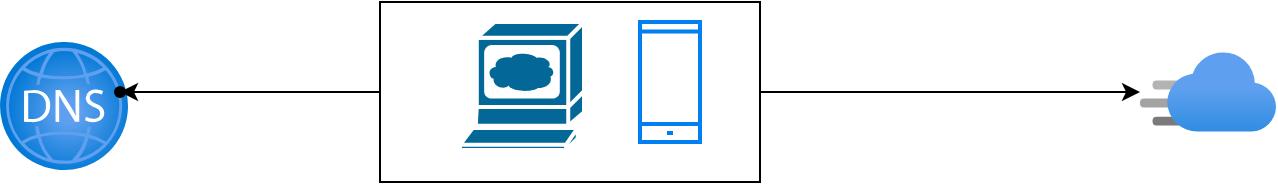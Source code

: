 <mxfile version="24.2.5" type="github">
  <diagram id="23iRSUPoRavnBvh4doch" name="Page-1">
    <mxGraphModel dx="954" dy="647" grid="1" gridSize="10" guides="1" tooltips="1" connect="1" arrows="1" fold="1" page="1" pageScale="1" pageWidth="827" pageHeight="1169" math="0" shadow="0">
      <root>
        <mxCell id="0" />
        <mxCell id="1" parent="0" />
        <mxCell id="7JuH_4QJl-1phAhiYr7i-1" value="" style="image;aspect=fixed;html=1;points=[];align=center;fontSize=12;image=img/lib/azure2/networking/DNS_Zones.svg;" vertex="1" parent="1">
          <mxGeometry x="20" y="60" width="64" height="64" as="geometry" />
        </mxCell>
        <mxCell id="7JuH_4QJl-1phAhiYr7i-7" value="" style="edgeStyle=orthogonalEdgeStyle;rounded=0;orthogonalLoop=1;jettySize=auto;html=1;" edge="1" parent="1" source="7JuH_4QJl-1phAhiYr7i-2" target="7JuH_4QJl-1phAhiYr7i-5">
          <mxGeometry relative="1" as="geometry">
            <mxPoint x="535" y="85" as="targetPoint" />
          </mxGeometry>
        </mxCell>
        <mxCell id="7JuH_4QJl-1phAhiYr7i-9" value="" style="edgeStyle=orthogonalEdgeStyle;rounded=0;orthogonalLoop=1;jettySize=auto;html=1;" edge="1" parent="1" source="7JuH_4QJl-1phAhiYr7i-2" target="7JuH_4QJl-1phAhiYr7i-8">
          <mxGeometry relative="1" as="geometry" />
        </mxCell>
        <mxCell id="7JuH_4QJl-1phAhiYr7i-2" value="" style="rounded=0;whiteSpace=wrap;html=1;" vertex="1" parent="1">
          <mxGeometry x="210" y="40" width="190" height="90" as="geometry" />
        </mxCell>
        <mxCell id="7JuH_4QJl-1phAhiYr7i-3" value="" style="shape=mxgraph.cisco.computers_and_peripherals.web_browser;html=1;pointerEvents=1;dashed=0;fillColor=#036897;strokeColor=#ffffff;strokeWidth=2;verticalLabelPosition=bottom;verticalAlign=top;align=center;outlineConnect=0;" vertex="1" parent="1">
          <mxGeometry x="250" y="50" width="62" height="64" as="geometry" />
        </mxCell>
        <mxCell id="7JuH_4QJl-1phAhiYr7i-4" value="" style="html=1;verticalLabelPosition=bottom;align=center;labelBackgroundColor=#ffffff;verticalAlign=top;strokeWidth=2;strokeColor=#0080F0;shadow=0;dashed=0;shape=mxgraph.ios7.icons.smartphone;" vertex="1" parent="1">
          <mxGeometry x="340" y="50" width="30" height="60" as="geometry" />
        </mxCell>
        <mxCell id="7JuH_4QJl-1phAhiYr7i-5" value="" style="image;aspect=fixed;html=1;points=[];align=center;fontSize=12;image=img/lib/azure2/app_services/CDN_Profiles.svg;" vertex="1" parent="1">
          <mxGeometry x="590" y="65" width="68" height="40" as="geometry" />
        </mxCell>
        <mxCell id="7JuH_4QJl-1phAhiYr7i-8" value="" style="shape=waypoint;sketch=0;size=6;pointerEvents=1;points=[];fillColor=default;resizable=0;rotatable=0;perimeter=centerPerimeter;snapToPoint=1;rounded=0;" vertex="1" parent="1">
          <mxGeometry x="70" y="75" width="20" height="20" as="geometry" />
        </mxCell>
      </root>
    </mxGraphModel>
  </diagram>
</mxfile>
